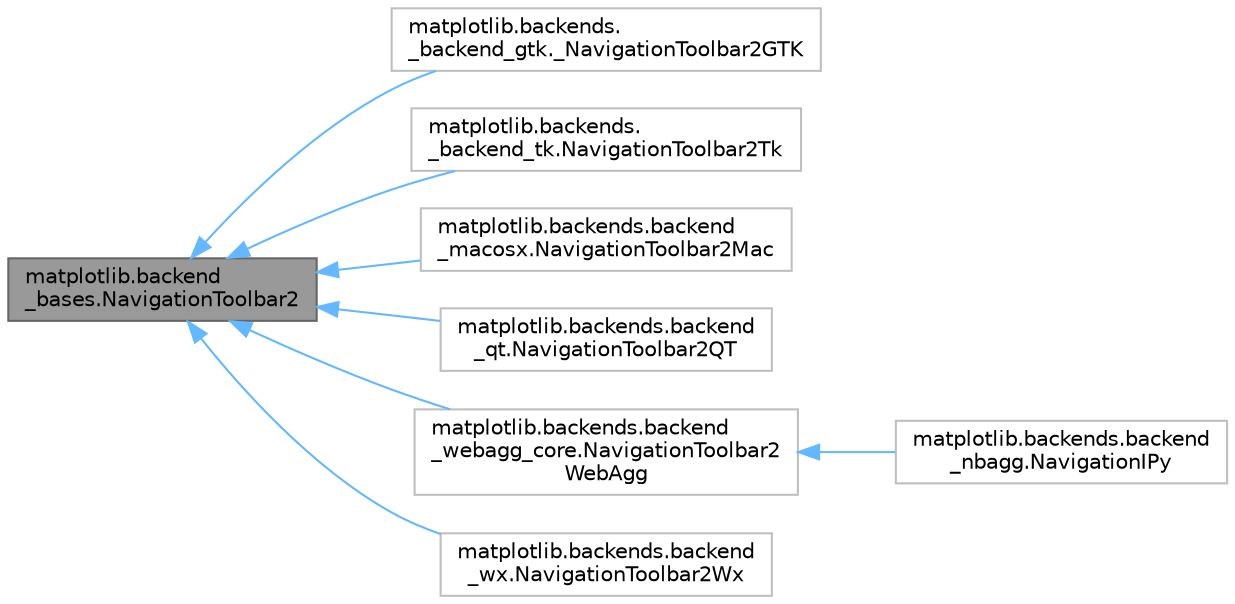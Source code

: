 digraph "matplotlib.backend_bases.NavigationToolbar2"
{
 // LATEX_PDF_SIZE
  bgcolor="transparent";
  edge [fontname=Helvetica,fontsize=10,labelfontname=Helvetica,labelfontsize=10];
  node [fontname=Helvetica,fontsize=10,shape=box,height=0.2,width=0.4];
  rankdir="LR";
  Node1 [id="Node000001",label="matplotlib.backend\l_bases.NavigationToolbar2",height=0.2,width=0.4,color="gray40", fillcolor="grey60", style="filled", fontcolor="black",tooltip=" "];
  Node1 -> Node2 [id="edge1_Node000001_Node000002",dir="back",color="steelblue1",style="solid",tooltip=" "];
  Node2 [id="Node000002",label="matplotlib.backends.\l_backend_gtk._NavigationToolbar2GTK",height=0.2,width=0.4,color="grey75", fillcolor="white", style="filled",URL="$df/d25/classmatplotlib_1_1backends_1_1__backend__gtk_1_1__NavigationToolbar2GTK.html",tooltip=" "];
  Node1 -> Node3 [id="edge2_Node000001_Node000003",dir="back",color="steelblue1",style="solid",tooltip=" "];
  Node3 [id="Node000003",label="matplotlib.backends.\l_backend_tk.NavigationToolbar2Tk",height=0.2,width=0.4,color="grey75", fillcolor="white", style="filled",URL="$d9/d00/classmatplotlib_1_1backends_1_1__backend__tk_1_1NavigationToolbar2Tk.html",tooltip=" "];
  Node1 -> Node4 [id="edge3_Node000001_Node000004",dir="back",color="steelblue1",style="solid",tooltip=" "];
  Node4 [id="Node000004",label="matplotlib.backends.backend\l_macosx.NavigationToolbar2Mac",height=0.2,width=0.4,color="grey75", fillcolor="white", style="filled",URL="$df/dee/classmatplotlib_1_1backends_1_1backend__macosx_1_1NavigationToolbar2Mac.html",tooltip=" "];
  Node1 -> Node5 [id="edge4_Node000001_Node000005",dir="back",color="steelblue1",style="solid",tooltip=" "];
  Node5 [id="Node000005",label="matplotlib.backends.backend\l_qt.NavigationToolbar2QT",height=0.2,width=0.4,color="grey75", fillcolor="white", style="filled",URL="$dc/d44/classmatplotlib_1_1backends_1_1backend__qt_1_1NavigationToolbar2QT.html",tooltip=" "];
  Node1 -> Node6 [id="edge5_Node000001_Node000006",dir="back",color="steelblue1",style="solid",tooltip=" "];
  Node6 [id="Node000006",label="matplotlib.backends.backend\l_webagg_core.NavigationToolbar2\lWebAgg",height=0.2,width=0.4,color="grey75", fillcolor="white", style="filled",URL="$dd/d1b/classmatplotlib_1_1backends_1_1backend__webagg__core_1_1NavigationToolbar2WebAgg.html",tooltip=" "];
  Node6 -> Node7 [id="edge6_Node000006_Node000007",dir="back",color="steelblue1",style="solid",tooltip=" "];
  Node7 [id="Node000007",label="matplotlib.backends.backend\l_nbagg.NavigationIPy",height=0.2,width=0.4,color="grey75", fillcolor="white", style="filled",URL="$dc/d09/classmatplotlib_1_1backends_1_1backend__nbagg_1_1NavigationIPy.html",tooltip=" "];
  Node1 -> Node8 [id="edge7_Node000001_Node000008",dir="back",color="steelblue1",style="solid",tooltip=" "];
  Node8 [id="Node000008",label="matplotlib.backends.backend\l_wx.NavigationToolbar2Wx",height=0.2,width=0.4,color="grey75", fillcolor="white", style="filled",URL="$d0/da1/classmatplotlib_1_1backends_1_1backend__wx_1_1NavigationToolbar2Wx.html",tooltip=" "];
}
